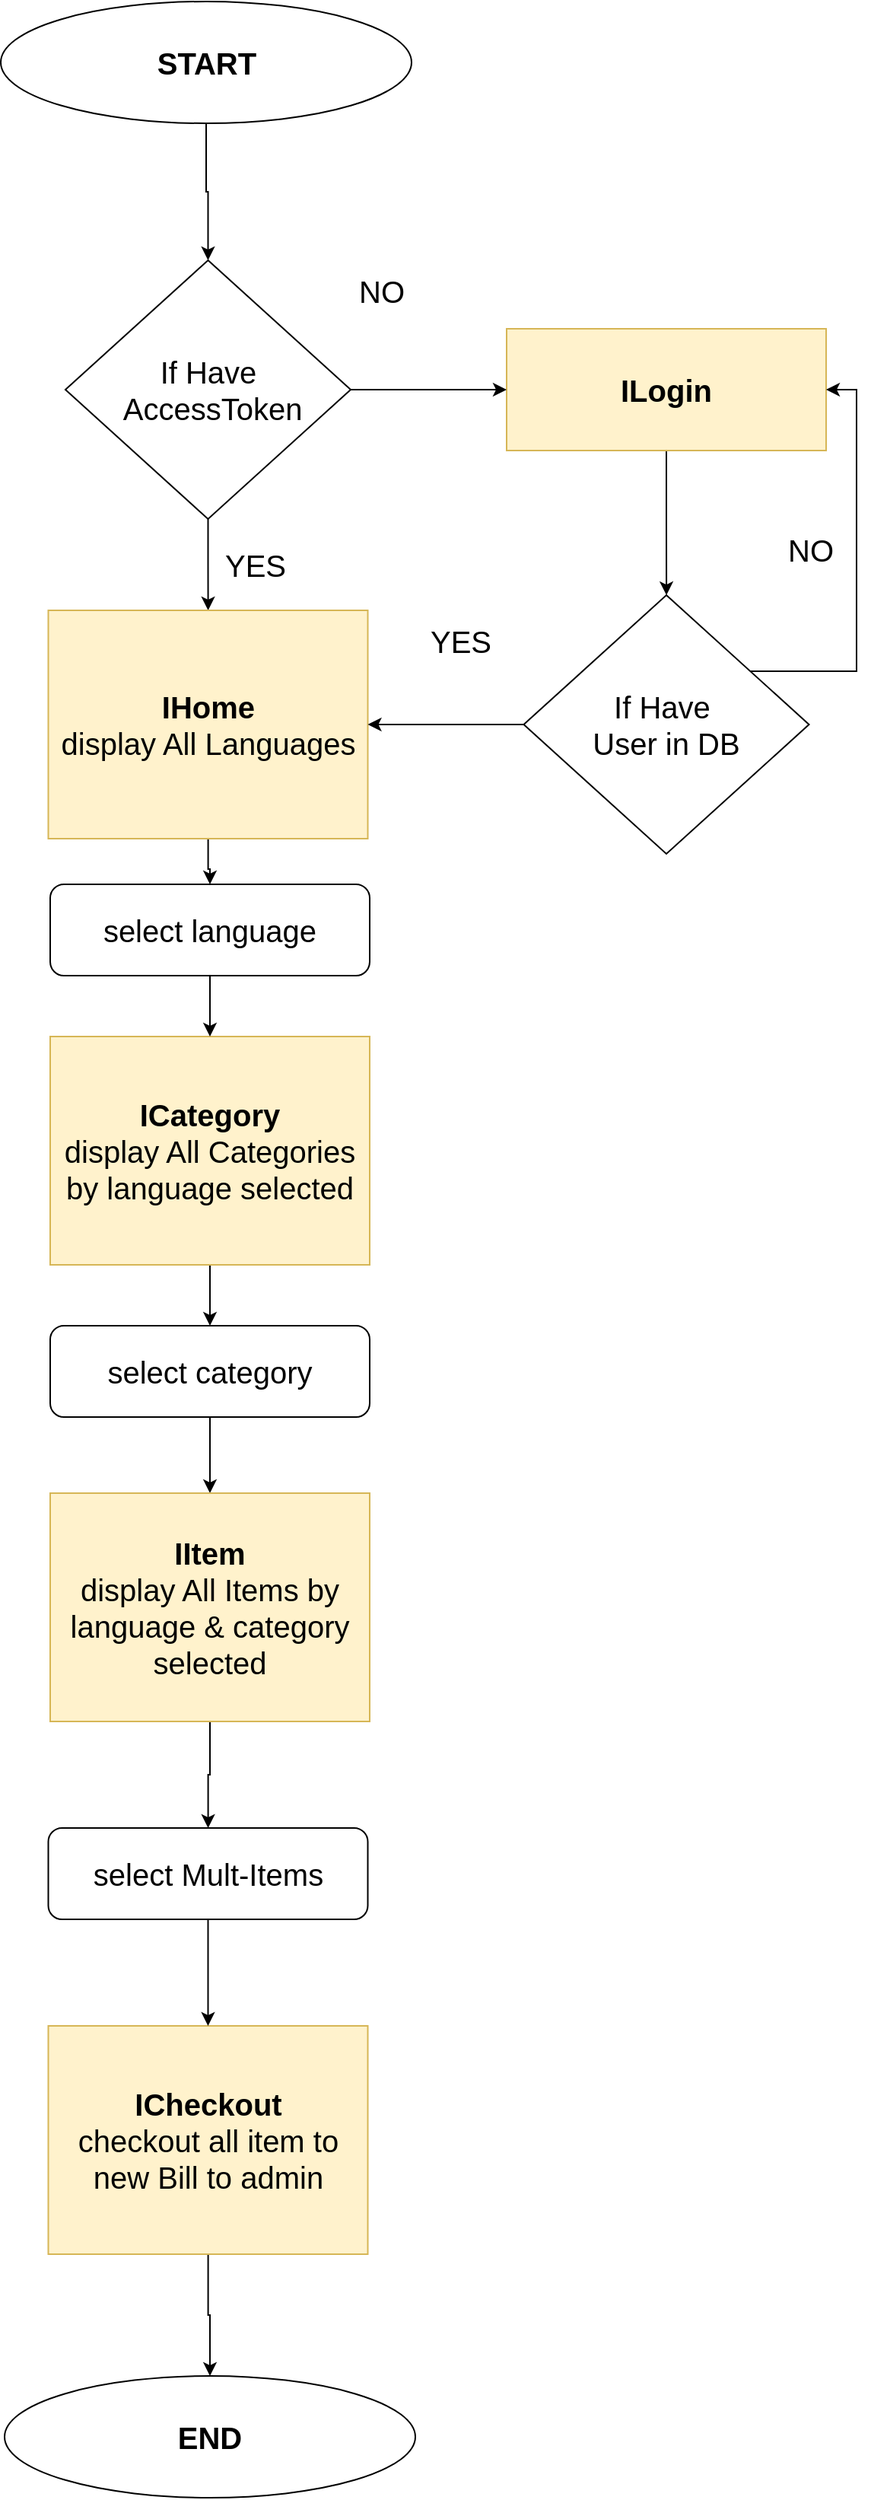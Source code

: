 <mxfile version="14.5.1" type="device"><diagram id="G1dGGnGG7izVduJYeam-" name="Page-1"><mxGraphModel dx="1422" dy="822" grid="1" gridSize="10" guides="1" tooltips="1" connect="1" arrows="1" fold="1" page="1" pageScale="1" pageWidth="850" pageHeight="1100" math="0" shadow="0"><root><mxCell id="0"/><mxCell id="1" parent="0"/><mxCell id="y75Z-HyhHtQjyOZktTVX-11" value="" style="edgeStyle=orthogonalEdgeStyle;rounded=0;orthogonalLoop=1;jettySize=auto;html=1;fontSize=20;" edge="1" parent="1" source="y75Z-HyhHtQjyOZktTVX-1" target="y75Z-HyhHtQjyOZktTVX-10"><mxGeometry relative="1" as="geometry"/></mxCell><mxCell id="y75Z-HyhHtQjyOZktTVX-1" value="ILogin" style="rounded=0;whiteSpace=wrap;html=1;fillColor=#fff2cc;strokeColor=#d6b656;fontStyle=1;fontSize=20;" vertex="1" parent="1"><mxGeometry x="590" y="235" width="210" height="80" as="geometry"/></mxCell><mxCell id="y75Z-HyhHtQjyOZktTVX-4" value="" style="edgeStyle=orthogonalEdgeStyle;rounded=0;orthogonalLoop=1;jettySize=auto;html=1;fontSize=20;exitX=0.5;exitY=1;exitDx=0;exitDy=0;" edge="1" parent="1" source="y75Z-HyhHtQjyOZktTVX-34" target="y75Z-HyhHtQjyOZktTVX-3"><mxGeometry relative="1" as="geometry"><mxPoint x="393.8" y="140" as="sourcePoint"/></mxGeometry></mxCell><mxCell id="y75Z-HyhHtQjyOZktTVX-6" value="" style="edgeStyle=orthogonalEdgeStyle;rounded=0;orthogonalLoop=1;jettySize=auto;html=1;fontSize=20;" edge="1" parent="1" source="y75Z-HyhHtQjyOZktTVX-3" target="y75Z-HyhHtQjyOZktTVX-5"><mxGeometry relative="1" as="geometry"/></mxCell><mxCell id="y75Z-HyhHtQjyOZktTVX-9" value="" style="edgeStyle=orthogonalEdgeStyle;rounded=0;orthogonalLoop=1;jettySize=auto;html=1;fontSize=20;" edge="1" parent="1" source="y75Z-HyhHtQjyOZktTVX-3" target="y75Z-HyhHtQjyOZktTVX-1"><mxGeometry relative="1" as="geometry"/></mxCell><mxCell id="y75Z-HyhHtQjyOZktTVX-3" value="If Have&lt;br&gt;&amp;nbsp;AccessToken" style="rhombus;whiteSpace=wrap;html=1;fontSize=20;" vertex="1" parent="1"><mxGeometry x="300" y="190" width="187.5" height="170" as="geometry"/></mxCell><mxCell id="y75Z-HyhHtQjyOZktTVX-24" value="" style="edgeStyle=orthogonalEdgeStyle;rounded=0;orthogonalLoop=1;jettySize=auto;html=1;fontSize=20;" edge="1" parent="1" source="y75Z-HyhHtQjyOZktTVX-5" target="y75Z-HyhHtQjyOZktTVX-20"><mxGeometry relative="1" as="geometry"/></mxCell><mxCell id="y75Z-HyhHtQjyOZktTVX-5" value="IHome&lt;br&gt;&lt;span style=&quot;font-weight: normal&quot;&gt;display All Languages&lt;/span&gt;" style="rounded=0;whiteSpace=wrap;html=1;fillColor=#fff2cc;strokeColor=#d6b656;fontStyle=1;fontSize=20;" vertex="1" parent="1"><mxGeometry x="288.75" y="420" width="210" height="150" as="geometry"/></mxCell><mxCell id="y75Z-HyhHtQjyOZktTVX-7" value="YES" style="text;html=1;strokeColor=none;fillColor=none;align=center;verticalAlign=middle;whiteSpace=wrap;rounded=0;fontSize=20;" vertex="1" parent="1"><mxGeometry x="405" y="380" width="40" height="20" as="geometry"/></mxCell><mxCell id="y75Z-HyhHtQjyOZktTVX-8" value="NO" style="text;html=1;strokeColor=none;fillColor=none;align=center;verticalAlign=middle;whiteSpace=wrap;rounded=0;fontSize=20;" vertex="1" parent="1"><mxGeometry x="487.5" y="200" width="40" height="20" as="geometry"/></mxCell><mxCell id="y75Z-HyhHtQjyOZktTVX-15" value="" style="edgeStyle=orthogonalEdgeStyle;rounded=0;orthogonalLoop=1;jettySize=auto;html=1;fontSize=20;" edge="1" parent="1" source="y75Z-HyhHtQjyOZktTVX-10" target="y75Z-HyhHtQjyOZktTVX-5"><mxGeometry relative="1" as="geometry"/></mxCell><mxCell id="y75Z-HyhHtQjyOZktTVX-17" style="edgeStyle=orthogonalEdgeStyle;rounded=0;orthogonalLoop=1;jettySize=auto;html=1;entryX=1;entryY=0.5;entryDx=0;entryDy=0;fontSize=20;" edge="1" parent="1" source="y75Z-HyhHtQjyOZktTVX-10" target="y75Z-HyhHtQjyOZktTVX-1"><mxGeometry relative="1" as="geometry"><Array as="points"><mxPoint x="820" y="460"/><mxPoint x="820" y="275"/></Array></mxGeometry></mxCell><mxCell id="y75Z-HyhHtQjyOZktTVX-10" value="If Have&amp;nbsp;&lt;br&gt;User in DB" style="rhombus;whiteSpace=wrap;html=1;fontSize=20;" vertex="1" parent="1"><mxGeometry x="601.25" y="410" width="187.5" height="170" as="geometry"/></mxCell><mxCell id="y75Z-HyhHtQjyOZktTVX-16" value="YES" style="text;html=1;strokeColor=none;fillColor=none;align=center;verticalAlign=middle;whiteSpace=wrap;rounded=0;fontSize=20;" vertex="1" parent="1"><mxGeometry x="540" y="430" width="40" height="20" as="geometry"/></mxCell><mxCell id="y75Z-HyhHtQjyOZktTVX-18" value="NO" style="text;html=1;strokeColor=none;fillColor=none;align=center;verticalAlign=middle;whiteSpace=wrap;rounded=0;fontSize=20;" vertex="1" parent="1"><mxGeometry x="770" y="370" width="40" height="20" as="geometry"/></mxCell><mxCell id="y75Z-HyhHtQjyOZktTVX-27" value="" style="edgeStyle=orthogonalEdgeStyle;rounded=0;orthogonalLoop=1;jettySize=auto;html=1;fontSize=20;" edge="1" parent="1" source="y75Z-HyhHtQjyOZktTVX-19" target="y75Z-HyhHtQjyOZktTVX-26"><mxGeometry relative="1" as="geometry"/></mxCell><mxCell id="y75Z-HyhHtQjyOZktTVX-19" value="ICategory&lt;br&gt;&lt;span style=&quot;font-weight: normal&quot;&gt;display All Categories by language selected&lt;/span&gt;" style="rounded=0;whiteSpace=wrap;html=1;fillColor=#fff2cc;strokeColor=#d6b656;fontStyle=1;fontSize=20;" vertex="1" parent="1"><mxGeometry x="290" y="700" width="210" height="150" as="geometry"/></mxCell><mxCell id="y75Z-HyhHtQjyOZktTVX-25" value="" style="edgeStyle=orthogonalEdgeStyle;rounded=0;orthogonalLoop=1;jettySize=auto;html=1;fontSize=20;" edge="1" parent="1" source="y75Z-HyhHtQjyOZktTVX-20" target="y75Z-HyhHtQjyOZktTVX-19"><mxGeometry relative="1" as="geometry"/></mxCell><mxCell id="y75Z-HyhHtQjyOZktTVX-20" value="select language" style="rounded=1;whiteSpace=wrap;html=1;fontSize=20;" vertex="1" parent="1"><mxGeometry x="290" y="600" width="210" height="60" as="geometry"/></mxCell><mxCell id="y75Z-HyhHtQjyOZktTVX-29" value="" style="edgeStyle=orthogonalEdgeStyle;rounded=0;orthogonalLoop=1;jettySize=auto;html=1;fontSize=20;" edge="1" parent="1" source="y75Z-HyhHtQjyOZktTVX-26" target="y75Z-HyhHtQjyOZktTVX-28"><mxGeometry relative="1" as="geometry"/></mxCell><mxCell id="y75Z-HyhHtQjyOZktTVX-26" value="select category" style="rounded=1;whiteSpace=wrap;html=1;fontSize=20;" vertex="1" parent="1"><mxGeometry x="290" y="890" width="210" height="60" as="geometry"/></mxCell><mxCell id="y75Z-HyhHtQjyOZktTVX-32" value="" style="edgeStyle=orthogonalEdgeStyle;rounded=0;orthogonalLoop=1;jettySize=auto;html=1;fontSize=20;" edge="1" parent="1" source="y75Z-HyhHtQjyOZktTVX-28" target="y75Z-HyhHtQjyOZktTVX-31"><mxGeometry relative="1" as="geometry"/></mxCell><mxCell id="y75Z-HyhHtQjyOZktTVX-28" value="IItem&lt;br&gt;&lt;span style=&quot;font-weight: normal&quot;&gt;display All Items by language &amp;amp; category selected&lt;/span&gt;" style="rounded=0;whiteSpace=wrap;html=1;fillColor=#fff2cc;strokeColor=#d6b656;fontStyle=1;fontSize=20;" vertex="1" parent="1"><mxGeometry x="290" y="1000" width="210" height="150" as="geometry"/></mxCell><mxCell id="y75Z-HyhHtQjyOZktTVX-36" value="" style="edgeStyle=orthogonalEdgeStyle;rounded=0;orthogonalLoop=1;jettySize=auto;html=1;fontSize=20;" edge="1" parent="1" source="y75Z-HyhHtQjyOZktTVX-30" target="y75Z-HyhHtQjyOZktTVX-35"><mxGeometry relative="1" as="geometry"/></mxCell><mxCell id="y75Z-HyhHtQjyOZktTVX-30" value="ICheckout&lt;br&gt;&lt;span style=&quot;font-weight: normal&quot;&gt;checkout all item to new Bill to admin&lt;/span&gt;" style="rounded=0;whiteSpace=wrap;html=1;fillColor=#fff2cc;strokeColor=#d6b656;fontStyle=1;fontSize=20;" vertex="1" parent="1"><mxGeometry x="288.75" y="1350" width="210" height="150" as="geometry"/></mxCell><mxCell id="y75Z-HyhHtQjyOZktTVX-33" value="" style="edgeStyle=orthogonalEdgeStyle;rounded=0;orthogonalLoop=1;jettySize=auto;html=1;fontSize=20;" edge="1" parent="1" source="y75Z-HyhHtQjyOZktTVX-31" target="y75Z-HyhHtQjyOZktTVX-30"><mxGeometry relative="1" as="geometry"/></mxCell><mxCell id="y75Z-HyhHtQjyOZktTVX-31" value="select Mult-Items" style="rounded=1;whiteSpace=wrap;html=1;fontSize=20;" vertex="1" parent="1"><mxGeometry x="288.75" y="1220" width="210" height="60" as="geometry"/></mxCell><mxCell id="y75Z-HyhHtQjyOZktTVX-34" value="&lt;b&gt;START&lt;/b&gt;" style="ellipse;whiteSpace=wrap;html=1;fontSize=20;" vertex="1" parent="1"><mxGeometry x="257.5" y="20" width="270" height="80" as="geometry"/></mxCell><mxCell id="y75Z-HyhHtQjyOZktTVX-35" value="&lt;b&gt;END&lt;/b&gt;" style="ellipse;whiteSpace=wrap;html=1;fontSize=20;" vertex="1" parent="1"><mxGeometry x="260" y="1580" width="270" height="80" as="geometry"/></mxCell></root></mxGraphModel></diagram></mxfile>